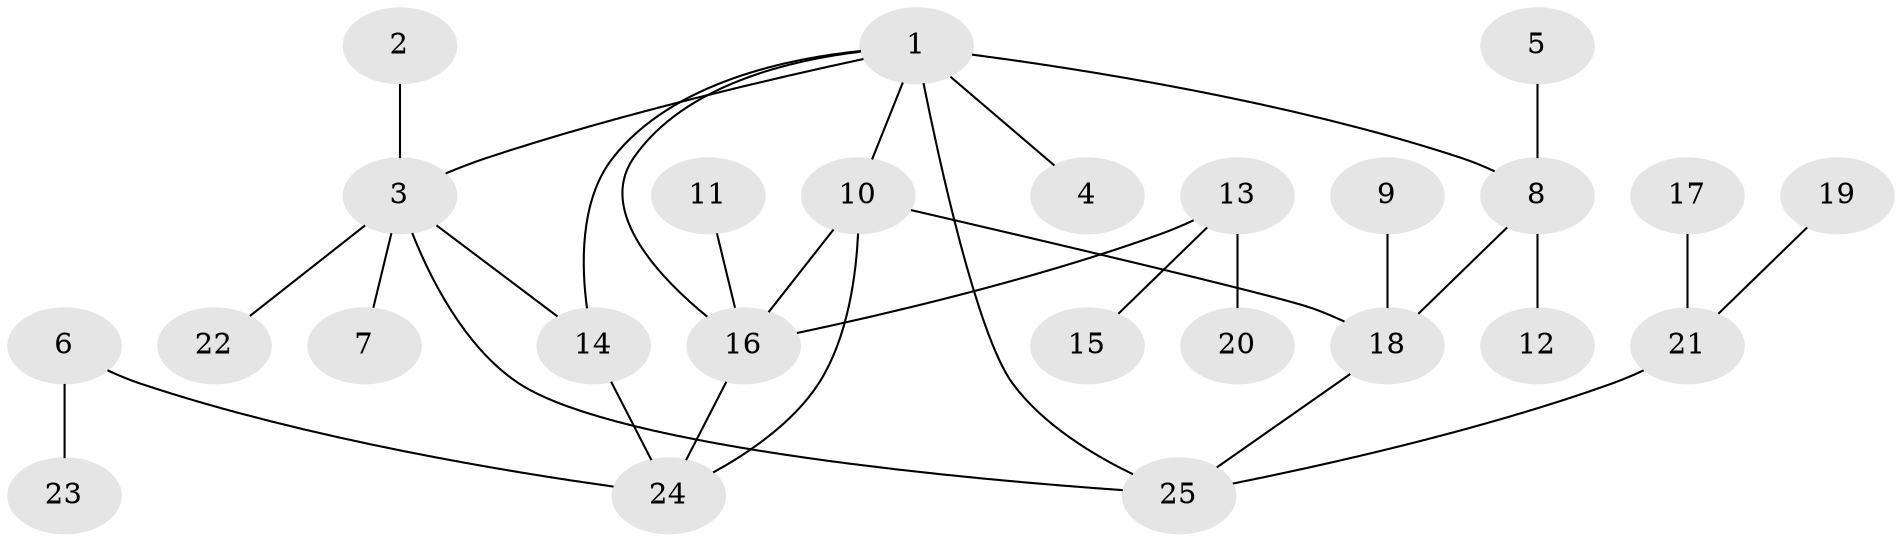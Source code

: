 // original degree distribution, {4: 0.08163265306122448, 7: 0.04081632653061224, 8: 0.02040816326530612, 5: 0.08163265306122448, 6: 0.02040816326530612, 1: 0.4897959183673469, 2: 0.22448979591836735, 3: 0.04081632653061224}
// Generated by graph-tools (version 1.1) at 2025/02/03/09/25 03:02:39]
// undirected, 25 vertices, 31 edges
graph export_dot {
graph [start="1"]
  node [color=gray90,style=filled];
  1;
  2;
  3;
  4;
  5;
  6;
  7;
  8;
  9;
  10;
  11;
  12;
  13;
  14;
  15;
  16;
  17;
  18;
  19;
  20;
  21;
  22;
  23;
  24;
  25;
  1 -- 3 [weight=1.0];
  1 -- 4 [weight=1.0];
  1 -- 8 [weight=2.0];
  1 -- 10 [weight=1.0];
  1 -- 14 [weight=1.0];
  1 -- 16 [weight=1.0];
  1 -- 25 [weight=1.0];
  2 -- 3 [weight=1.0];
  3 -- 7 [weight=1.0];
  3 -- 14 [weight=1.0];
  3 -- 22 [weight=1.0];
  3 -- 25 [weight=1.0];
  5 -- 8 [weight=1.0];
  6 -- 23 [weight=1.0];
  6 -- 24 [weight=1.0];
  8 -- 12 [weight=1.0];
  8 -- 18 [weight=1.0];
  9 -- 18 [weight=1.0];
  10 -- 16 [weight=1.0];
  10 -- 18 [weight=3.0];
  10 -- 24 [weight=1.0];
  11 -- 16 [weight=1.0];
  13 -- 15 [weight=1.0];
  13 -- 16 [weight=1.0];
  13 -- 20 [weight=1.0];
  14 -- 24 [weight=1.0];
  16 -- 24 [weight=1.0];
  17 -- 21 [weight=1.0];
  18 -- 25 [weight=1.0];
  19 -- 21 [weight=1.0];
  21 -- 25 [weight=1.0];
}
